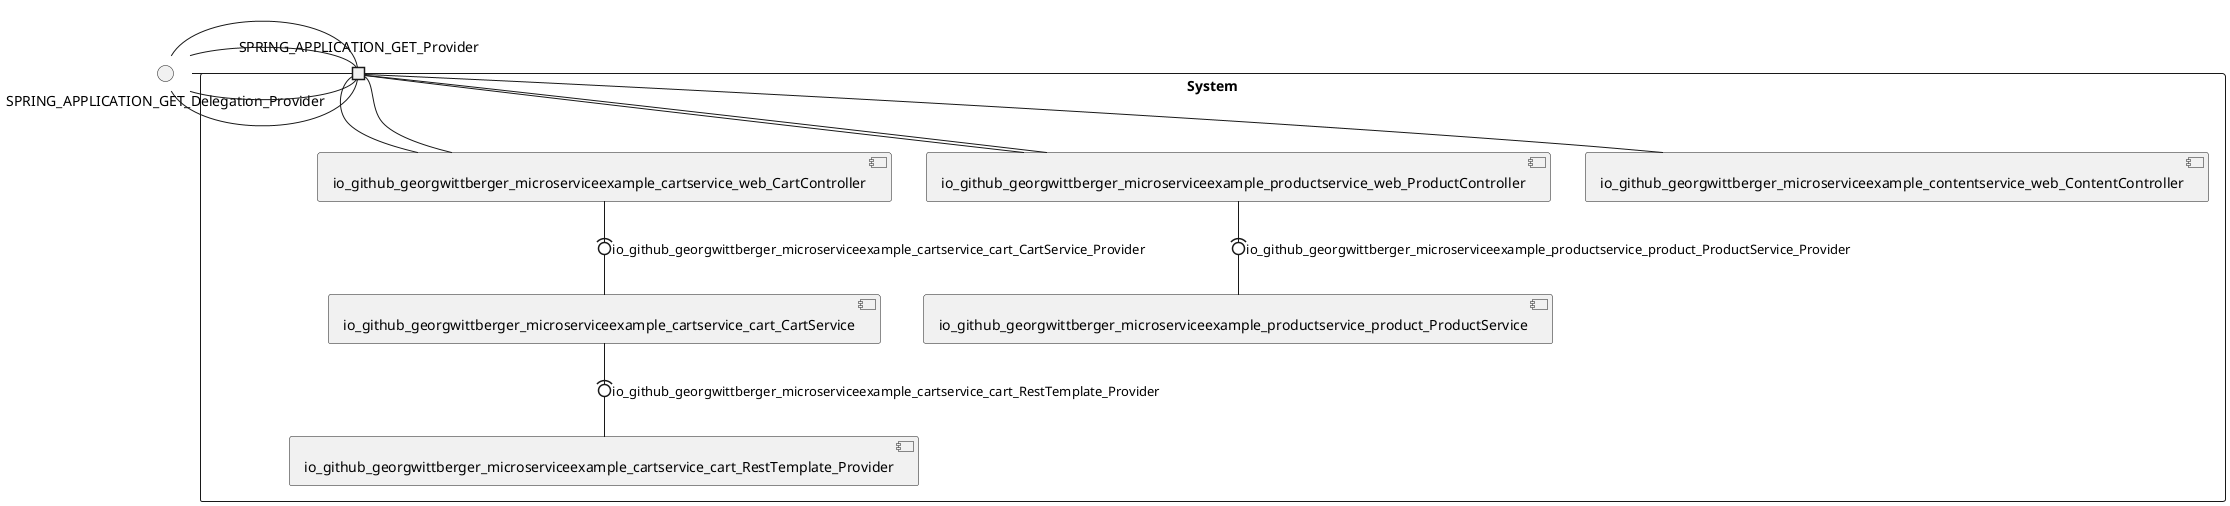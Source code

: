 @startuml
skinparam fixCircleLabelOverlapping true
skinparam componentStyle uml2
() SPRING_APPLICATION_GET_Delegation_Provider
rectangle System {
[io_github_georgwittberger_microserviceexample_cartservice_cart_CartService] [[georgwittberger-apache-spring-boot-microservice-example.repository#_tJQRmsQpEe6d5N_mBnzjaA]]
[io_github_georgwittberger_microserviceexample_cartservice_cart_RestTemplate_Provider] [[georgwittberger-apache-spring-boot-microservice-example.repository#_tJQRmsQpEe6d5N_mBnzjaA]]
[io_github_georgwittberger_microserviceexample_cartservice_web_CartController] [[georgwittberger-apache-spring-boot-microservice-example.repository#_tJQRmsQpEe6d5N_mBnzjaA]]
[io_github_georgwittberger_microserviceexample_contentservice_web_ContentController] [[georgwittberger-apache-spring-boot-microservice-example.repository#_tJQRmsQpEe6d5N_mBnzjaA]]
[io_github_georgwittberger_microserviceexample_productservice_product_ProductService] [[georgwittberger-apache-spring-boot-microservice-example.repository#_tJQRmsQpEe6d5N_mBnzjaA]]
[io_github_georgwittberger_microserviceexample_productservice_web_ProductController] [[georgwittberger-apache-spring-boot-microservice-example.repository#_tJQRmsQpEe6d5N_mBnzjaA]]
port SPRING_APPLICATION_GET_Provider
SPRING_APPLICATION_GET_Delegation_Provider - SPRING_APPLICATION_GET_Provider
SPRING_APPLICATION_GET_Provider - [io_github_georgwittberger_microserviceexample_contentservice_web_ContentController]
port SPRING_APPLICATION_GET_Provider
SPRING_APPLICATION_GET_Delegation_Provider - SPRING_APPLICATION_GET_Provider
SPRING_APPLICATION_GET_Provider - [io_github_georgwittberger_microserviceexample_cartservice_web_CartController]
port SPRING_APPLICATION_GET_Provider
SPRING_APPLICATION_GET_Delegation_Provider - SPRING_APPLICATION_GET_Provider
SPRING_APPLICATION_GET_Provider - [io_github_georgwittberger_microserviceexample_productservice_web_ProductController]
port SPRING_APPLICATION_GET_Provider
SPRING_APPLICATION_GET_Delegation_Provider - SPRING_APPLICATION_GET_Provider
SPRING_APPLICATION_GET_Provider - [io_github_georgwittberger_microserviceexample_cartservice_web_CartController]
port SPRING_APPLICATION_GET_Provider
SPRING_APPLICATION_GET_Delegation_Provider - SPRING_APPLICATION_GET_Provider
SPRING_APPLICATION_GET_Provider - [io_github_georgwittberger_microserviceexample_productservice_web_ProductController]
[io_github_georgwittberger_microserviceexample_cartservice_web_CartController] -(0- [io_github_georgwittberger_microserviceexample_cartservice_cart_CartService] : io_github_georgwittberger_microserviceexample_cartservice_cart_CartService_Provider
[io_github_georgwittberger_microserviceexample_cartservice_cart_CartService] -(0- [io_github_georgwittberger_microserviceexample_cartservice_cart_RestTemplate_Provider] : io_github_georgwittberger_microserviceexample_cartservice_cart_RestTemplate_Provider
[io_github_georgwittberger_microserviceexample_productservice_web_ProductController] -(0- [io_github_georgwittberger_microserviceexample_productservice_product_ProductService] : io_github_georgwittberger_microserviceexample_productservice_product_ProductService_Provider
}

@enduml
